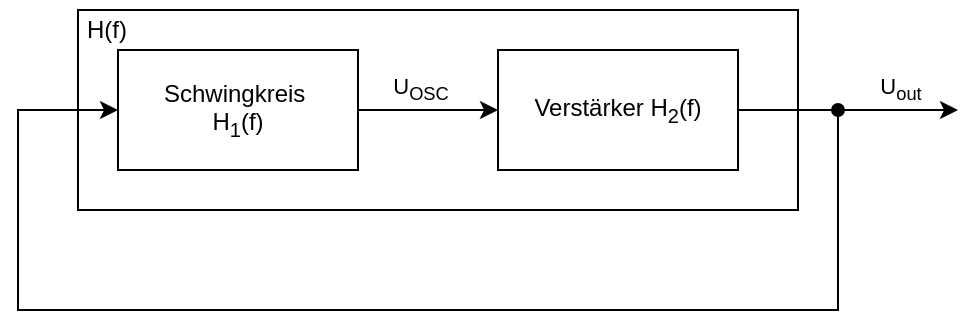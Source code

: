 <mxfile version="22.1.2" type="device">
  <diagram name="Page-1" id="zyfTXjY__SACSDUyWdWg">
    <mxGraphModel dx="567" dy="328" grid="1" gridSize="10" guides="1" tooltips="1" connect="1" arrows="1" fold="1" page="1" pageScale="1" pageWidth="850" pageHeight="1100" math="0" shadow="0">
      <root>
        <mxCell id="0" />
        <mxCell id="1" parent="0" />
        <mxCell id="KmOND6TftdXHjGpdiIXF-3" value="" style="edgeStyle=orthogonalEdgeStyle;rounded=0;orthogonalLoop=1;jettySize=auto;html=1;" parent="1" source="KmOND6TftdXHjGpdiIXF-1" target="KmOND6TftdXHjGpdiIXF-2" edge="1">
          <mxGeometry relative="1" as="geometry" />
        </mxCell>
        <mxCell id="KmOND6TftdXHjGpdiIXF-14" value="U&lt;sub&gt;OSC&lt;br&gt;&lt;/sub&gt;" style="edgeLabel;html=1;align=center;verticalAlign=middle;resizable=0;points=[];" parent="KmOND6TftdXHjGpdiIXF-3" vertex="1" connectable="0">
          <mxGeometry x="-0.13" relative="1" as="geometry">
            <mxPoint y="-10" as="offset" />
          </mxGeometry>
        </mxCell>
        <mxCell id="KmOND6TftdXHjGpdiIXF-1" value="Schwingkreis&amp;nbsp;&lt;br&gt;H&lt;sub&gt;1&lt;/sub&gt;(f)" style="rounded=0;whiteSpace=wrap;html=1;" parent="1" vertex="1">
          <mxGeometry x="350" y="230" width="120" height="60" as="geometry" />
        </mxCell>
        <mxCell id="KmOND6TftdXHjGpdiIXF-4" style="edgeStyle=orthogonalEdgeStyle;rounded=0;orthogonalLoop=1;jettySize=auto;html=1;exitX=1;exitY=0.5;exitDx=0;exitDy=0;" parent="1" source="KmOND6TftdXHjGpdiIXF-2" edge="1">
          <mxGeometry relative="1" as="geometry">
            <mxPoint x="770" y="260" as="targetPoint" />
          </mxGeometry>
        </mxCell>
        <mxCell id="KmOND6TftdXHjGpdiIXF-12" value="U&lt;sub&gt;out&lt;br&gt;&lt;/sub&gt;" style="edgeLabel;html=1;align=center;verticalAlign=middle;resizable=0;points=[];" parent="KmOND6TftdXHjGpdiIXF-4" vertex="1" connectable="0">
          <mxGeometry x="0.555" y="-1" relative="1" as="geometry">
            <mxPoint x="-5" y="-11" as="offset" />
          </mxGeometry>
        </mxCell>
        <mxCell id="KmOND6TftdXHjGpdiIXF-2" value="Verstärker H&lt;sub&gt;2&lt;/sub&gt;(f)" style="rounded=0;whiteSpace=wrap;html=1;" parent="1" vertex="1">
          <mxGeometry x="540" y="230" width="120" height="60" as="geometry" />
        </mxCell>
        <mxCell id="KmOND6TftdXHjGpdiIXF-6" value="" style="endArrow=classic;html=1;rounded=0;entryX=0;entryY=0.5;entryDx=0;entryDy=0;startArrow=oval;startFill=1;" parent="1" target="KmOND6TftdXHjGpdiIXF-1" edge="1">
          <mxGeometry width="50" height="50" relative="1" as="geometry">
            <mxPoint x="710" y="260" as="sourcePoint" />
            <mxPoint x="340.0" y="260" as="targetPoint" />
            <Array as="points">
              <mxPoint x="710" y="360" />
              <mxPoint x="300" y="360" />
              <mxPoint x="300" y="260" />
            </Array>
          </mxGeometry>
        </mxCell>
        <mxCell id="E8EONBdBZP02IYfpcVug-1" value="" style="rounded=0;whiteSpace=wrap;html=1;fillColor=none;" vertex="1" parent="1">
          <mxGeometry x="330" y="210" width="360" height="100" as="geometry" />
        </mxCell>
        <mxCell id="E8EONBdBZP02IYfpcVug-2" value="H(f)" style="text;html=1;align=center;verticalAlign=middle;resizable=0;points=[];autosize=1;strokeColor=none;fillColor=none;" vertex="1" parent="1">
          <mxGeometry x="324" y="205" width="40" height="30" as="geometry" />
        </mxCell>
      </root>
    </mxGraphModel>
  </diagram>
</mxfile>
